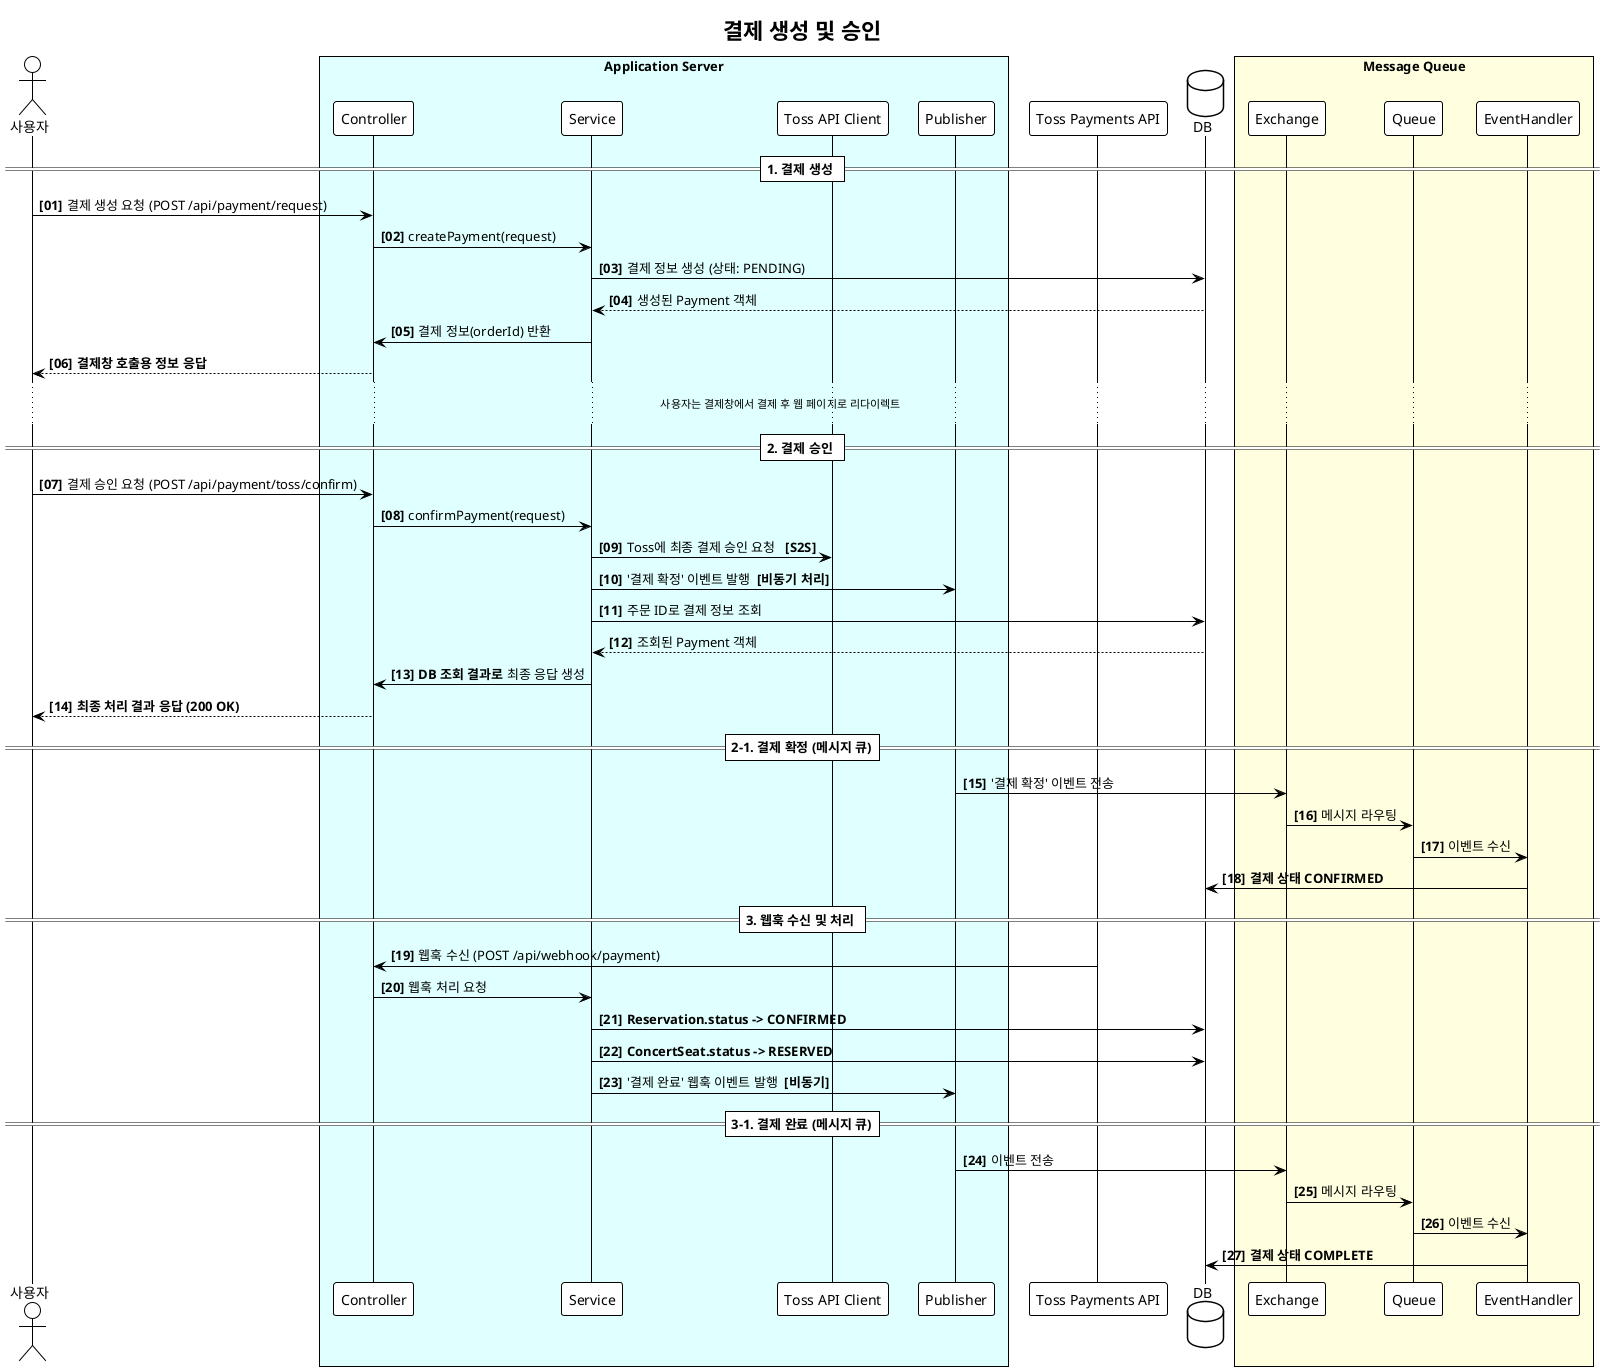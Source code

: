 @startuml
!theme plain
autonumber "<b>[00]"

title 결제 생성 및 승인

actor User as "사용자"

box "Application Server" #LightCyan
    participant Controller
    participant Service
    participant Client as "Toss API Client"
    participant Publisher
end box

participant TOSS as "Toss Payments API"
database DB

box "Message Queue" #LightYellow
    participant Exchange
    participant Queue
    participant Handler as "EventHandler"
end box


== 1. 결제 생성 ==
User -> Controller: 결제 생성 요청 (POST /api/payment/request)
Controller -> Service: createPayment(request)
Service -> DB: 결제 정보 생성 (상태: PENDING)
DB --> Service: 생성된 Payment 객체
Service -> Controller: 결제 정보(orderId) 반환
Controller --> User: **결제창 호출용 정보 응답**

... 사용자는 결제창에서 결제 후 웹 페이지로 리다이렉트 ...

== 2. 결제 승인 ==
User -> Controller: 결제 승인 요청 (POST /api/payment/toss/confirm)
Controller -> Service: confirmPayment(request)
Service -> Client:  Toss에 최종 결제 승인 요청   **[S2S]**
Service -> Publisher: '결제 확정' 이벤트 발행  **[비동기 처리]**
Service -> DB: 주문 ID로 결제 정보 조회
DB --> Service: 조회된 Payment 객체
Service -> Controller: **DB 조회 결과로** 최종 응답 생성
Controller --> User: **최종 처리 결과 응답 (200 OK)**


== 2-1. 결제 확정 (메시지 큐)==
Publisher -> Exchange: '결제 확정' 이벤트 전송
Exchange -> Queue: 메시지 라우팅
Queue -> Handler: 이벤트 수신
Handler -> DB: **결제 상태 CONFIRMED**


== 3. 웹훅 수신 및 처리 ==
TOSS -> Controller: 웹훅 수신 (POST /api/webhook/payment)

Controller -> Service: 웹훅 처리 요청
Service -> DB: **Reservation.status -> CONFIRMED**
Service -> DB: **ConcertSeat.status -> RESERVED**

Service -> Publisher: '결제 완료' 웹훅 이벤트 발행  **[비동기]**


== 3-1. 결제 완료 (메시지 큐)==
Publisher -> Exchange: 이벤트 전송
Exchange -> Queue: 메시지 라우팅
Queue -> Handler: 이벤트 수신
Handler -> DB: **결제 상태 COMPLETE**

@enduml